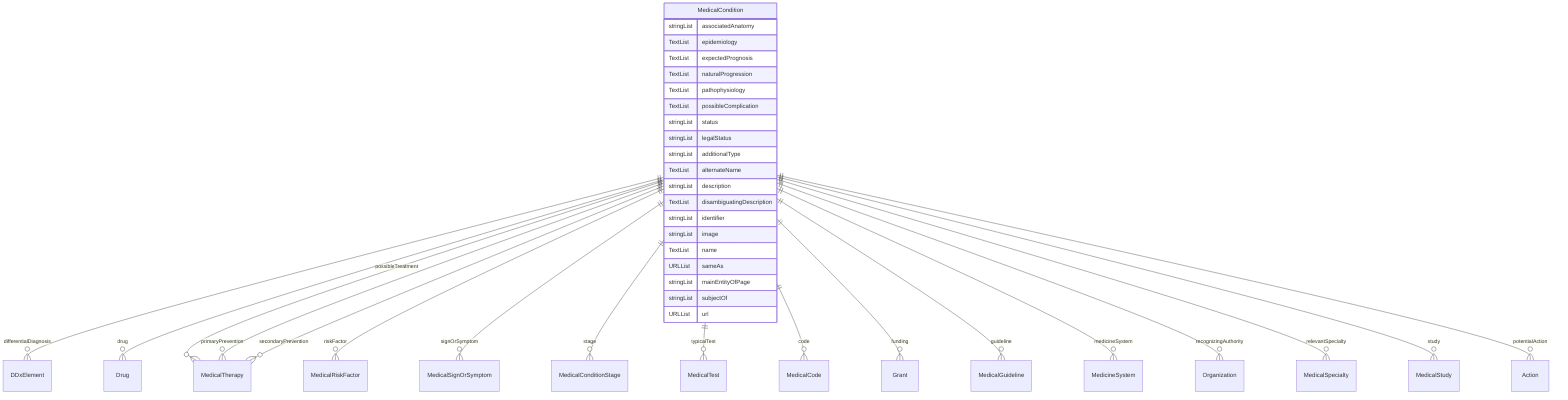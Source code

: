 erDiagram
MedicalCondition {
    stringList associatedAnatomy  
    TextList epidemiology  
    TextList expectedPrognosis  
    TextList naturalProgression  
    TextList pathophysiology  
    TextList possibleComplication  
    stringList status  
    stringList legalStatus  
    stringList additionalType  
    TextList alternateName  
    stringList description  
    TextList disambiguatingDescription  
    stringList identifier  
    stringList image  
    TextList name  
    URLList sameAs  
    stringList mainEntityOfPage  
    stringList subjectOf  
    URLList url  
}

MedicalCondition ||--}o DDxElement : "differentialDiagnosis"
MedicalCondition ||--}o Drug : "drug"
MedicalCondition ||--}o MedicalTherapy : "possibleTreatment"
MedicalCondition ||--}o MedicalTherapy : "primaryPrevention"
MedicalCondition ||--}o MedicalRiskFactor : "riskFactor"
MedicalCondition ||--}o MedicalTherapy : "secondaryPrevention"
MedicalCondition ||--}o MedicalSignOrSymptom : "signOrSymptom"
MedicalCondition ||--}o MedicalConditionStage : "stage"
MedicalCondition ||--}o MedicalTest : "typicalTest"
MedicalCondition ||--}o MedicalCode : "code"
MedicalCondition ||--}o Grant : "funding"
MedicalCondition ||--}o MedicalGuideline : "guideline"
MedicalCondition ||--}o MedicineSystem : "medicineSystem"
MedicalCondition ||--}o Organization : "recognizingAuthority"
MedicalCondition ||--}o MedicalSpecialty : "relevantSpecialty"
MedicalCondition ||--}o MedicalStudy : "study"
MedicalCondition ||--}o Action : "potentialAction"